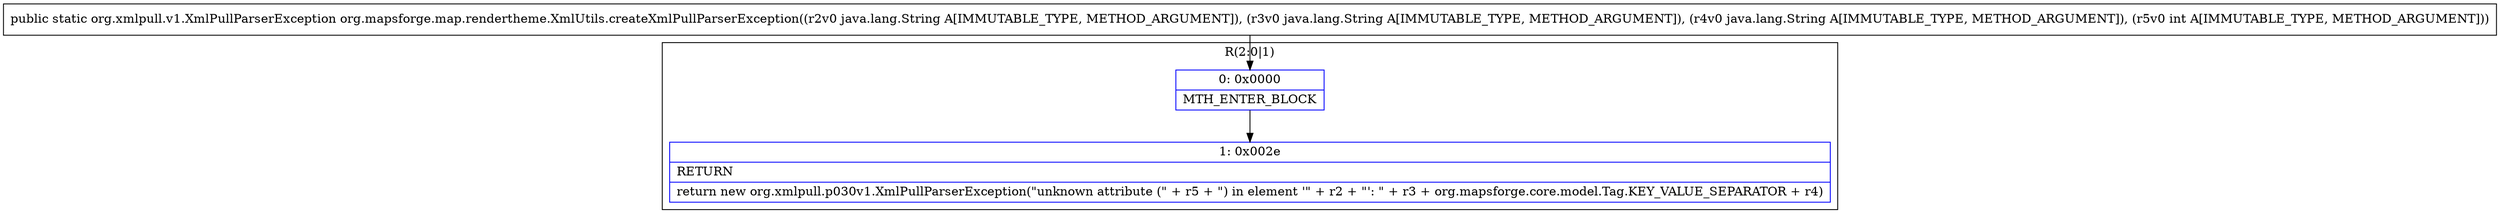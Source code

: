 digraph "CFG fororg.mapsforge.map.rendertheme.XmlUtils.createXmlPullParserException(Ljava\/lang\/String;Ljava\/lang\/String;Ljava\/lang\/String;I)Lorg\/xmlpull\/v1\/XmlPullParserException;" {
subgraph cluster_Region_2006253726 {
label = "R(2:0|1)";
node [shape=record,color=blue];
Node_0 [shape=record,label="{0\:\ 0x0000|MTH_ENTER_BLOCK\l}"];
Node_1 [shape=record,label="{1\:\ 0x002e|RETURN\l|return new org.xmlpull.p030v1.XmlPullParserException(\"unknown attribute (\" + r5 + \") in element '\" + r2 + \"': \" + r3 + org.mapsforge.core.model.Tag.KEY_VALUE_SEPARATOR + r4)\l}"];
}
MethodNode[shape=record,label="{public static org.xmlpull.v1.XmlPullParserException org.mapsforge.map.rendertheme.XmlUtils.createXmlPullParserException((r2v0 java.lang.String A[IMMUTABLE_TYPE, METHOD_ARGUMENT]), (r3v0 java.lang.String A[IMMUTABLE_TYPE, METHOD_ARGUMENT]), (r4v0 java.lang.String A[IMMUTABLE_TYPE, METHOD_ARGUMENT]), (r5v0 int A[IMMUTABLE_TYPE, METHOD_ARGUMENT])) }"];
MethodNode -> Node_0;
Node_0 -> Node_1;
}

